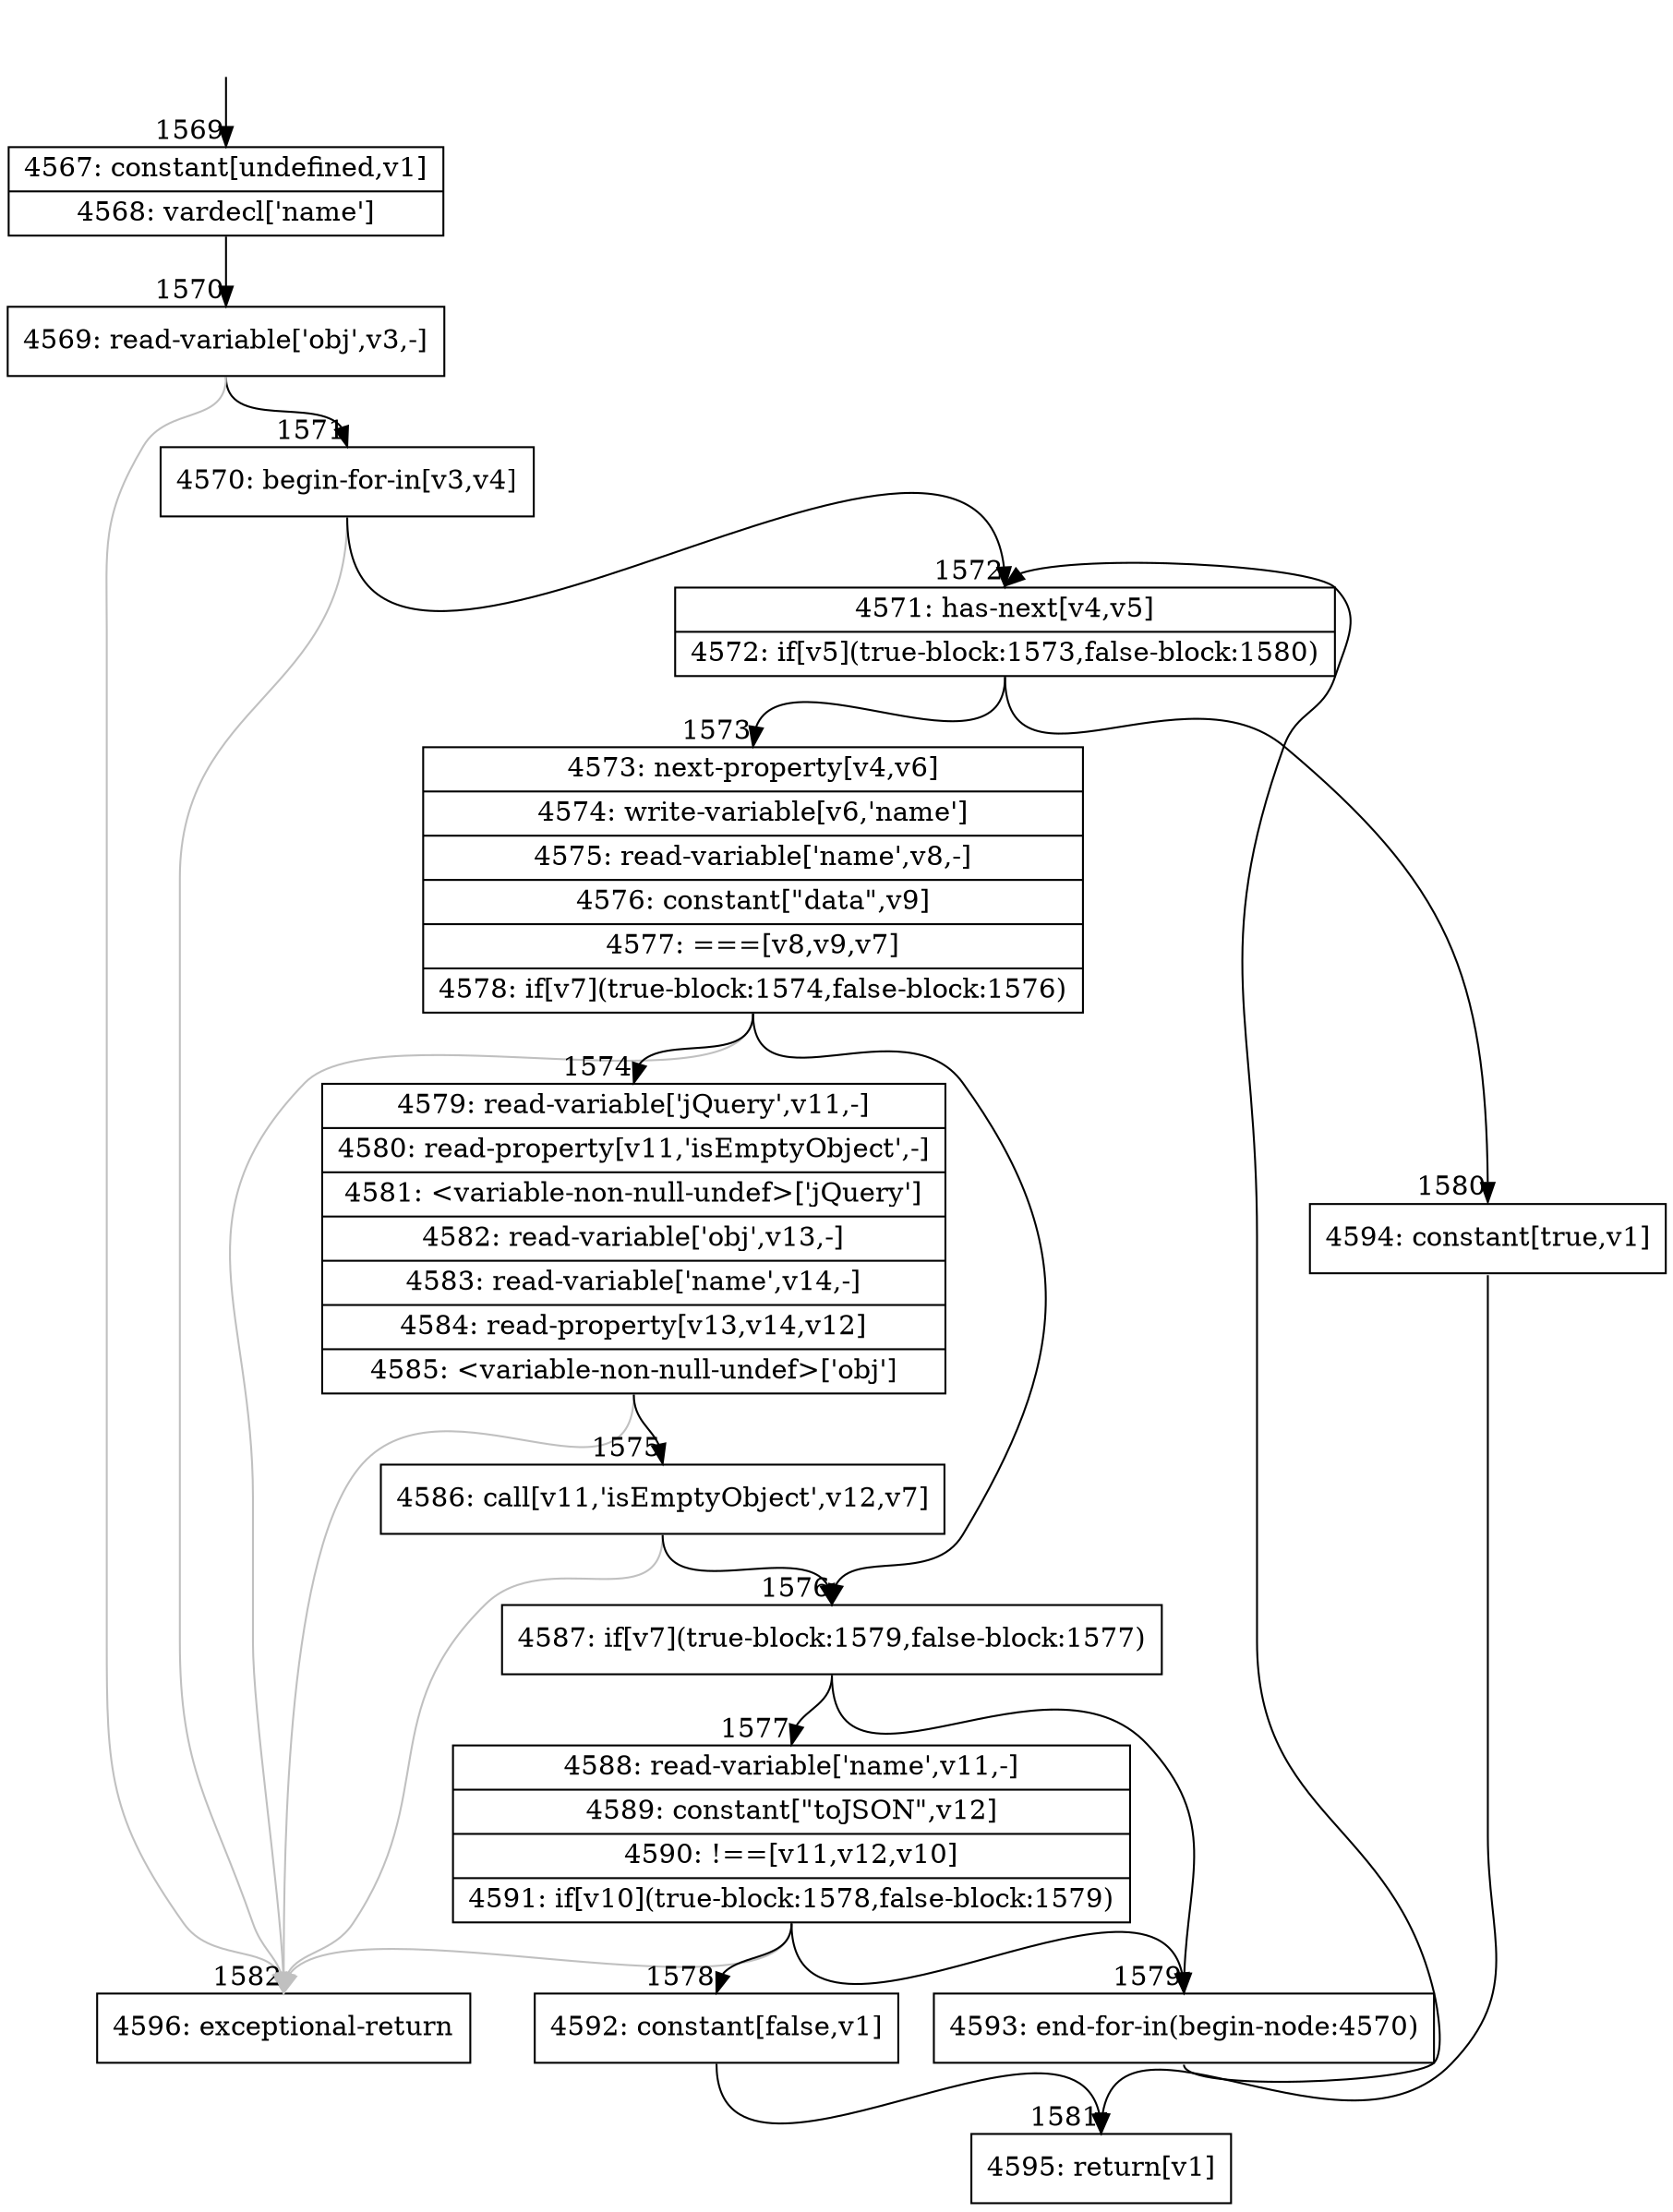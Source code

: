 digraph {
rankdir="TD"
BB_entry107[shape=none,label=""];
BB_entry107 -> BB1569 [tailport=s, headport=n, headlabel="    1569"]
BB1569 [shape=record label="{4567: constant[undefined,v1]|4568: vardecl['name']}" ] 
BB1569 -> BB1570 [tailport=s, headport=n, headlabel="      1570"]
BB1570 [shape=record label="{4569: read-variable['obj',v3,-]}" ] 
BB1570 -> BB1571 [tailport=s, headport=n, headlabel="      1571"]
BB1570 -> BB1582 [tailport=s, headport=n, color=gray, headlabel="      1582"]
BB1571 [shape=record label="{4570: begin-for-in[v3,v4]}" ] 
BB1571 -> BB1572 [tailport=s, headport=n, headlabel="      1572"]
BB1571 -> BB1582 [tailport=s, headport=n, color=gray]
BB1572 [shape=record label="{4571: has-next[v4,v5]|4572: if[v5](true-block:1573,false-block:1580)}" ] 
BB1572 -> BB1573 [tailport=s, headport=n, headlabel="      1573"]
BB1572 -> BB1580 [tailport=s, headport=n, headlabel="      1580"]
BB1573 [shape=record label="{4573: next-property[v4,v6]|4574: write-variable[v6,'name']|4575: read-variable['name',v8,-]|4576: constant[\"data\",v9]|4577: ===[v8,v9,v7]|4578: if[v7](true-block:1574,false-block:1576)}" ] 
BB1573 -> BB1576 [tailport=s, headport=n, headlabel="      1576"]
BB1573 -> BB1574 [tailport=s, headport=n, headlabel="      1574"]
BB1573 -> BB1582 [tailport=s, headport=n, color=gray]
BB1574 [shape=record label="{4579: read-variable['jQuery',v11,-]|4580: read-property[v11,'isEmptyObject',-]|4581: \<variable-non-null-undef\>['jQuery']|4582: read-variable['obj',v13,-]|4583: read-variable['name',v14,-]|4584: read-property[v13,v14,v12]|4585: \<variable-non-null-undef\>['obj']}" ] 
BB1574 -> BB1575 [tailport=s, headport=n, headlabel="      1575"]
BB1574 -> BB1582 [tailport=s, headport=n, color=gray]
BB1575 [shape=record label="{4586: call[v11,'isEmptyObject',v12,v7]}" ] 
BB1575 -> BB1576 [tailport=s, headport=n]
BB1575 -> BB1582 [tailport=s, headport=n, color=gray]
BB1576 [shape=record label="{4587: if[v7](true-block:1579,false-block:1577)}" ] 
BB1576 -> BB1579 [tailport=s, headport=n, headlabel="      1579"]
BB1576 -> BB1577 [tailport=s, headport=n, headlabel="      1577"]
BB1577 [shape=record label="{4588: read-variable['name',v11,-]|4589: constant[\"toJSON\",v12]|4590: !==[v11,v12,v10]|4591: if[v10](true-block:1578,false-block:1579)}" ] 
BB1577 -> BB1578 [tailport=s, headport=n, headlabel="      1578"]
BB1577 -> BB1579 [tailport=s, headport=n]
BB1577 -> BB1582 [tailport=s, headport=n, color=gray]
BB1578 [shape=record label="{4592: constant[false,v1]}" ] 
BB1578 -> BB1581 [tailport=s, headport=n, headlabel="      1581"]
BB1579 [shape=record label="{4593: end-for-in(begin-node:4570)}" ] 
BB1579 -> BB1572 [tailport=s, headport=n]
BB1580 [shape=record label="{4594: constant[true,v1]}" ] 
BB1580 -> BB1581 [tailport=s, headport=n]
BB1581 [shape=record label="{4595: return[v1]}" ] 
BB1582 [shape=record label="{4596: exceptional-return}" ] 
}
